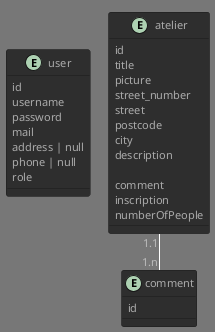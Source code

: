 @startuml
!pragma layout smetana
!theme reddress-darkorange

entity user {
    id
    username
    password
    mail
    address | null
    phone | null
    role
}

entity atelier {
    id
    title
    picture
    street_number
    street
    postcode
    city
    description

    comment
    inscription
    numberOfPeople
}

entity comment {
    id
}

atelier "1.1" -- "1.n" comment

@enduml